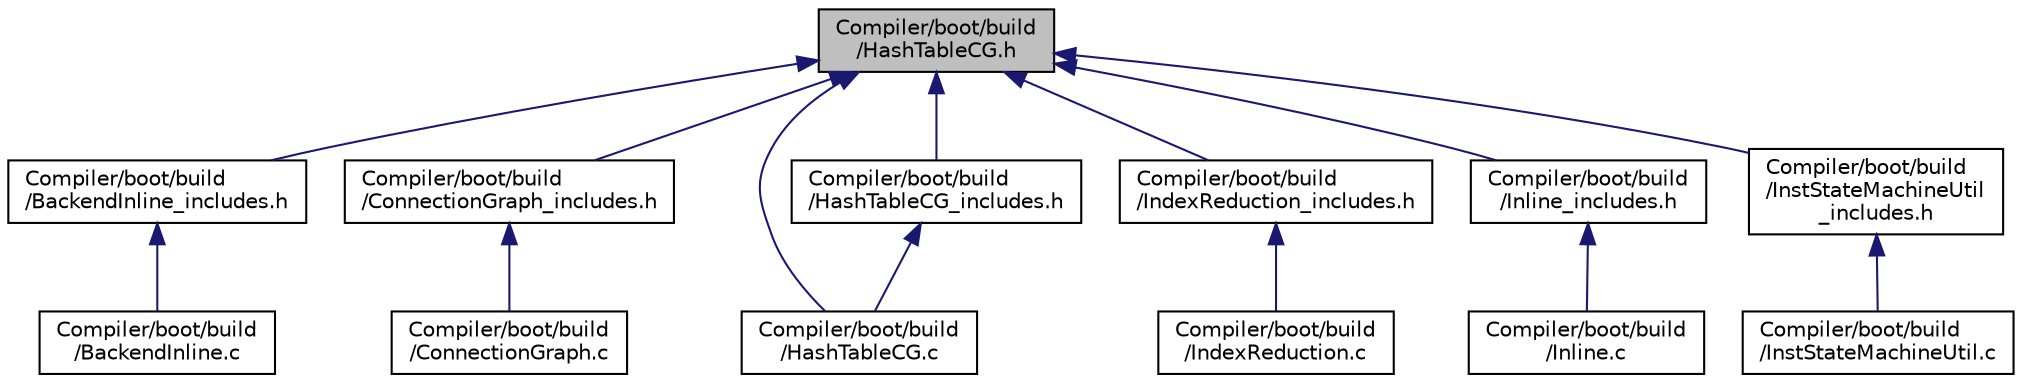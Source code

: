 digraph "Compiler/boot/build/HashTableCG.h"
{
  edge [fontname="Helvetica",fontsize="10",labelfontname="Helvetica",labelfontsize="10"];
  node [fontname="Helvetica",fontsize="10",shape=record];
  Node6 [label="Compiler/boot/build\l/HashTableCG.h",height=0.2,width=0.4,color="black", fillcolor="grey75", style="filled", fontcolor="black"];
  Node6 -> Node7 [dir="back",color="midnightblue",fontsize="10",style="solid",fontname="Helvetica"];
  Node7 [label="Compiler/boot/build\l/BackendInline_includes.h",height=0.2,width=0.4,color="black", fillcolor="white", style="filled",URL="$d8/d70/_backend_inline__includes_8h.html"];
  Node7 -> Node8 [dir="back",color="midnightblue",fontsize="10",style="solid",fontname="Helvetica"];
  Node8 [label="Compiler/boot/build\l/BackendInline.c",height=0.2,width=0.4,color="black", fillcolor="white", style="filled",URL="$d0/d9b/_backend_inline_8c.html"];
  Node6 -> Node9 [dir="back",color="midnightblue",fontsize="10",style="solid",fontname="Helvetica"];
  Node9 [label="Compiler/boot/build\l/ConnectionGraph_includes.h",height=0.2,width=0.4,color="black", fillcolor="white", style="filled",URL="$d5/d3a/_connection_graph__includes_8h.html"];
  Node9 -> Node10 [dir="back",color="midnightblue",fontsize="10",style="solid",fontname="Helvetica"];
  Node10 [label="Compiler/boot/build\l/ConnectionGraph.c",height=0.2,width=0.4,color="black", fillcolor="white", style="filled",URL="$d9/d4c/_connection_graph_8c.html"];
  Node6 -> Node11 [dir="back",color="midnightblue",fontsize="10",style="solid",fontname="Helvetica"];
  Node11 [label="Compiler/boot/build\l/HashTableCG.c",height=0.2,width=0.4,color="black", fillcolor="white", style="filled",URL="$d5/d57/_hash_table_c_g_8c.html"];
  Node6 -> Node12 [dir="back",color="midnightblue",fontsize="10",style="solid",fontname="Helvetica"];
  Node12 [label="Compiler/boot/build\l/HashTableCG_includes.h",height=0.2,width=0.4,color="black", fillcolor="white", style="filled",URL="$d6/d8d/_hash_table_c_g__includes_8h.html"];
  Node12 -> Node11 [dir="back",color="midnightblue",fontsize="10",style="solid",fontname="Helvetica"];
  Node6 -> Node13 [dir="back",color="midnightblue",fontsize="10",style="solid",fontname="Helvetica"];
  Node13 [label="Compiler/boot/build\l/IndexReduction_includes.h",height=0.2,width=0.4,color="black", fillcolor="white", style="filled",URL="$dc/d60/_index_reduction__includes_8h.html"];
  Node13 -> Node14 [dir="back",color="midnightblue",fontsize="10",style="solid",fontname="Helvetica"];
  Node14 [label="Compiler/boot/build\l/IndexReduction.c",height=0.2,width=0.4,color="black", fillcolor="white", style="filled",URL="$d5/db8/_index_reduction_8c.html"];
  Node6 -> Node15 [dir="back",color="midnightblue",fontsize="10",style="solid",fontname="Helvetica"];
  Node15 [label="Compiler/boot/build\l/Inline_includes.h",height=0.2,width=0.4,color="black", fillcolor="white", style="filled",URL="$d4/dae/_inline__includes_8h.html"];
  Node15 -> Node16 [dir="back",color="midnightblue",fontsize="10",style="solid",fontname="Helvetica"];
  Node16 [label="Compiler/boot/build\l/Inline.c",height=0.2,width=0.4,color="black", fillcolor="white", style="filled",URL="$df/d94/_inline_8c.html"];
  Node6 -> Node17 [dir="back",color="midnightblue",fontsize="10",style="solid",fontname="Helvetica"];
  Node17 [label="Compiler/boot/build\l/InstStateMachineUtil\l_includes.h",height=0.2,width=0.4,color="black", fillcolor="white", style="filled",URL="$d3/d8e/_inst_state_machine_util__includes_8h.html"];
  Node17 -> Node18 [dir="back",color="midnightblue",fontsize="10",style="solid",fontname="Helvetica"];
  Node18 [label="Compiler/boot/build\l/InstStateMachineUtil.c",height=0.2,width=0.4,color="black", fillcolor="white", style="filled",URL="$d5/d67/_inst_state_machine_util_8c.html"];
}
